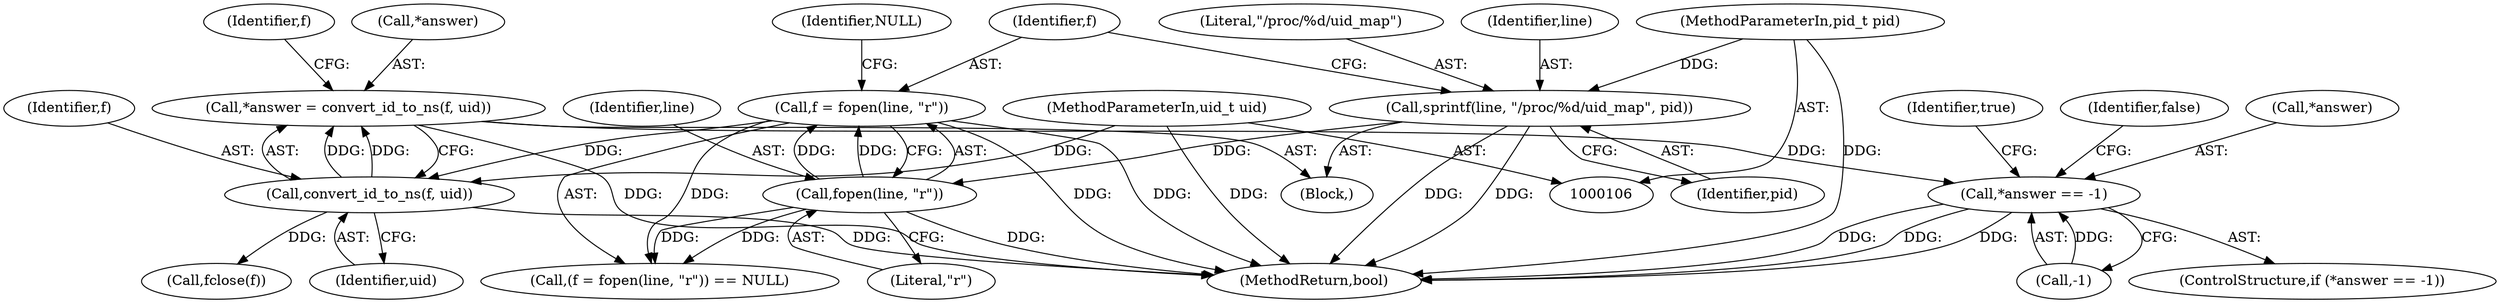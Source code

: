 digraph "0_lxcfs_8ee2a503e102b1a43ec4d83113dc275ab20a869a_0@pointer" {
"1000128" [label="(Call,*answer = convert_id_to_ns(f, uid))"];
"1000131" [label="(Call,convert_id_to_ns(f, uid))"];
"1000119" [label="(Call,f = fopen(line, \"r\"))"];
"1000121" [label="(Call,fopen(line, \"r\"))"];
"1000113" [label="(Call,sprintf(line, \"/proc/%d/uid_map\", pid))"];
"1000108" [label="(MethodParameterIn,pid_t pid)"];
"1000107" [label="(MethodParameterIn,uid_t uid)"];
"1000137" [label="(Call,*answer == -1)"];
"1000136" [label="(ControlStructure,if (*answer == -1))"];
"1000113" [label="(Call,sprintf(line, \"/proc/%d/uid_map\", pid))"];
"1000116" [label="(Identifier,pid)"];
"1000145" [label="(Identifier,true)"];
"1000135" [label="(Identifier,f)"];
"1000124" [label="(Identifier,NULL)"];
"1000143" [label="(Identifier,false)"];
"1000133" [label="(Identifier,uid)"];
"1000119" [label="(Call,f = fopen(line, \"r\"))"];
"1000134" [label="(Call,fclose(f))"];
"1000138" [label="(Call,*answer)"];
"1000120" [label="(Identifier,f)"];
"1000129" [label="(Call,*answer)"];
"1000123" [label="(Literal,\"r\")"];
"1000121" [label="(Call,fopen(line, \"r\"))"];
"1000110" [label="(Block,)"];
"1000131" [label="(Call,convert_id_to_ns(f, uid))"];
"1000108" [label="(MethodParameterIn,pid_t pid)"];
"1000146" [label="(MethodReturn,bool)"];
"1000128" [label="(Call,*answer = convert_id_to_ns(f, uid))"];
"1000140" [label="(Call,-1)"];
"1000122" [label="(Identifier,line)"];
"1000137" [label="(Call,*answer == -1)"];
"1000114" [label="(Identifier,line)"];
"1000132" [label="(Identifier,f)"];
"1000115" [label="(Literal,\"/proc/%d/uid_map\")"];
"1000118" [label="(Call,(f = fopen(line, \"r\")) == NULL)"];
"1000107" [label="(MethodParameterIn,uid_t uid)"];
"1000128" -> "1000110"  [label="AST: "];
"1000128" -> "1000131"  [label="CFG: "];
"1000129" -> "1000128"  [label="AST: "];
"1000131" -> "1000128"  [label="AST: "];
"1000135" -> "1000128"  [label="CFG: "];
"1000128" -> "1000146"  [label="DDG: "];
"1000131" -> "1000128"  [label="DDG: "];
"1000131" -> "1000128"  [label="DDG: "];
"1000128" -> "1000137"  [label="DDG: "];
"1000131" -> "1000133"  [label="CFG: "];
"1000132" -> "1000131"  [label="AST: "];
"1000133" -> "1000131"  [label="AST: "];
"1000131" -> "1000146"  [label="DDG: "];
"1000119" -> "1000131"  [label="DDG: "];
"1000107" -> "1000131"  [label="DDG: "];
"1000131" -> "1000134"  [label="DDG: "];
"1000119" -> "1000118"  [label="AST: "];
"1000119" -> "1000121"  [label="CFG: "];
"1000120" -> "1000119"  [label="AST: "];
"1000121" -> "1000119"  [label="AST: "];
"1000124" -> "1000119"  [label="CFG: "];
"1000119" -> "1000146"  [label="DDG: "];
"1000119" -> "1000146"  [label="DDG: "];
"1000119" -> "1000118"  [label="DDG: "];
"1000121" -> "1000119"  [label="DDG: "];
"1000121" -> "1000119"  [label="DDG: "];
"1000121" -> "1000123"  [label="CFG: "];
"1000122" -> "1000121"  [label="AST: "];
"1000123" -> "1000121"  [label="AST: "];
"1000121" -> "1000146"  [label="DDG: "];
"1000121" -> "1000118"  [label="DDG: "];
"1000121" -> "1000118"  [label="DDG: "];
"1000113" -> "1000121"  [label="DDG: "];
"1000113" -> "1000110"  [label="AST: "];
"1000113" -> "1000116"  [label="CFG: "];
"1000114" -> "1000113"  [label="AST: "];
"1000115" -> "1000113"  [label="AST: "];
"1000116" -> "1000113"  [label="AST: "];
"1000120" -> "1000113"  [label="CFG: "];
"1000113" -> "1000146"  [label="DDG: "];
"1000113" -> "1000146"  [label="DDG: "];
"1000108" -> "1000113"  [label="DDG: "];
"1000108" -> "1000106"  [label="AST: "];
"1000108" -> "1000146"  [label="DDG: "];
"1000107" -> "1000106"  [label="AST: "];
"1000107" -> "1000146"  [label="DDG: "];
"1000137" -> "1000136"  [label="AST: "];
"1000137" -> "1000140"  [label="CFG: "];
"1000138" -> "1000137"  [label="AST: "];
"1000140" -> "1000137"  [label="AST: "];
"1000143" -> "1000137"  [label="CFG: "];
"1000145" -> "1000137"  [label="CFG: "];
"1000137" -> "1000146"  [label="DDG: "];
"1000137" -> "1000146"  [label="DDG: "];
"1000137" -> "1000146"  [label="DDG: "];
"1000140" -> "1000137"  [label="DDG: "];
}
